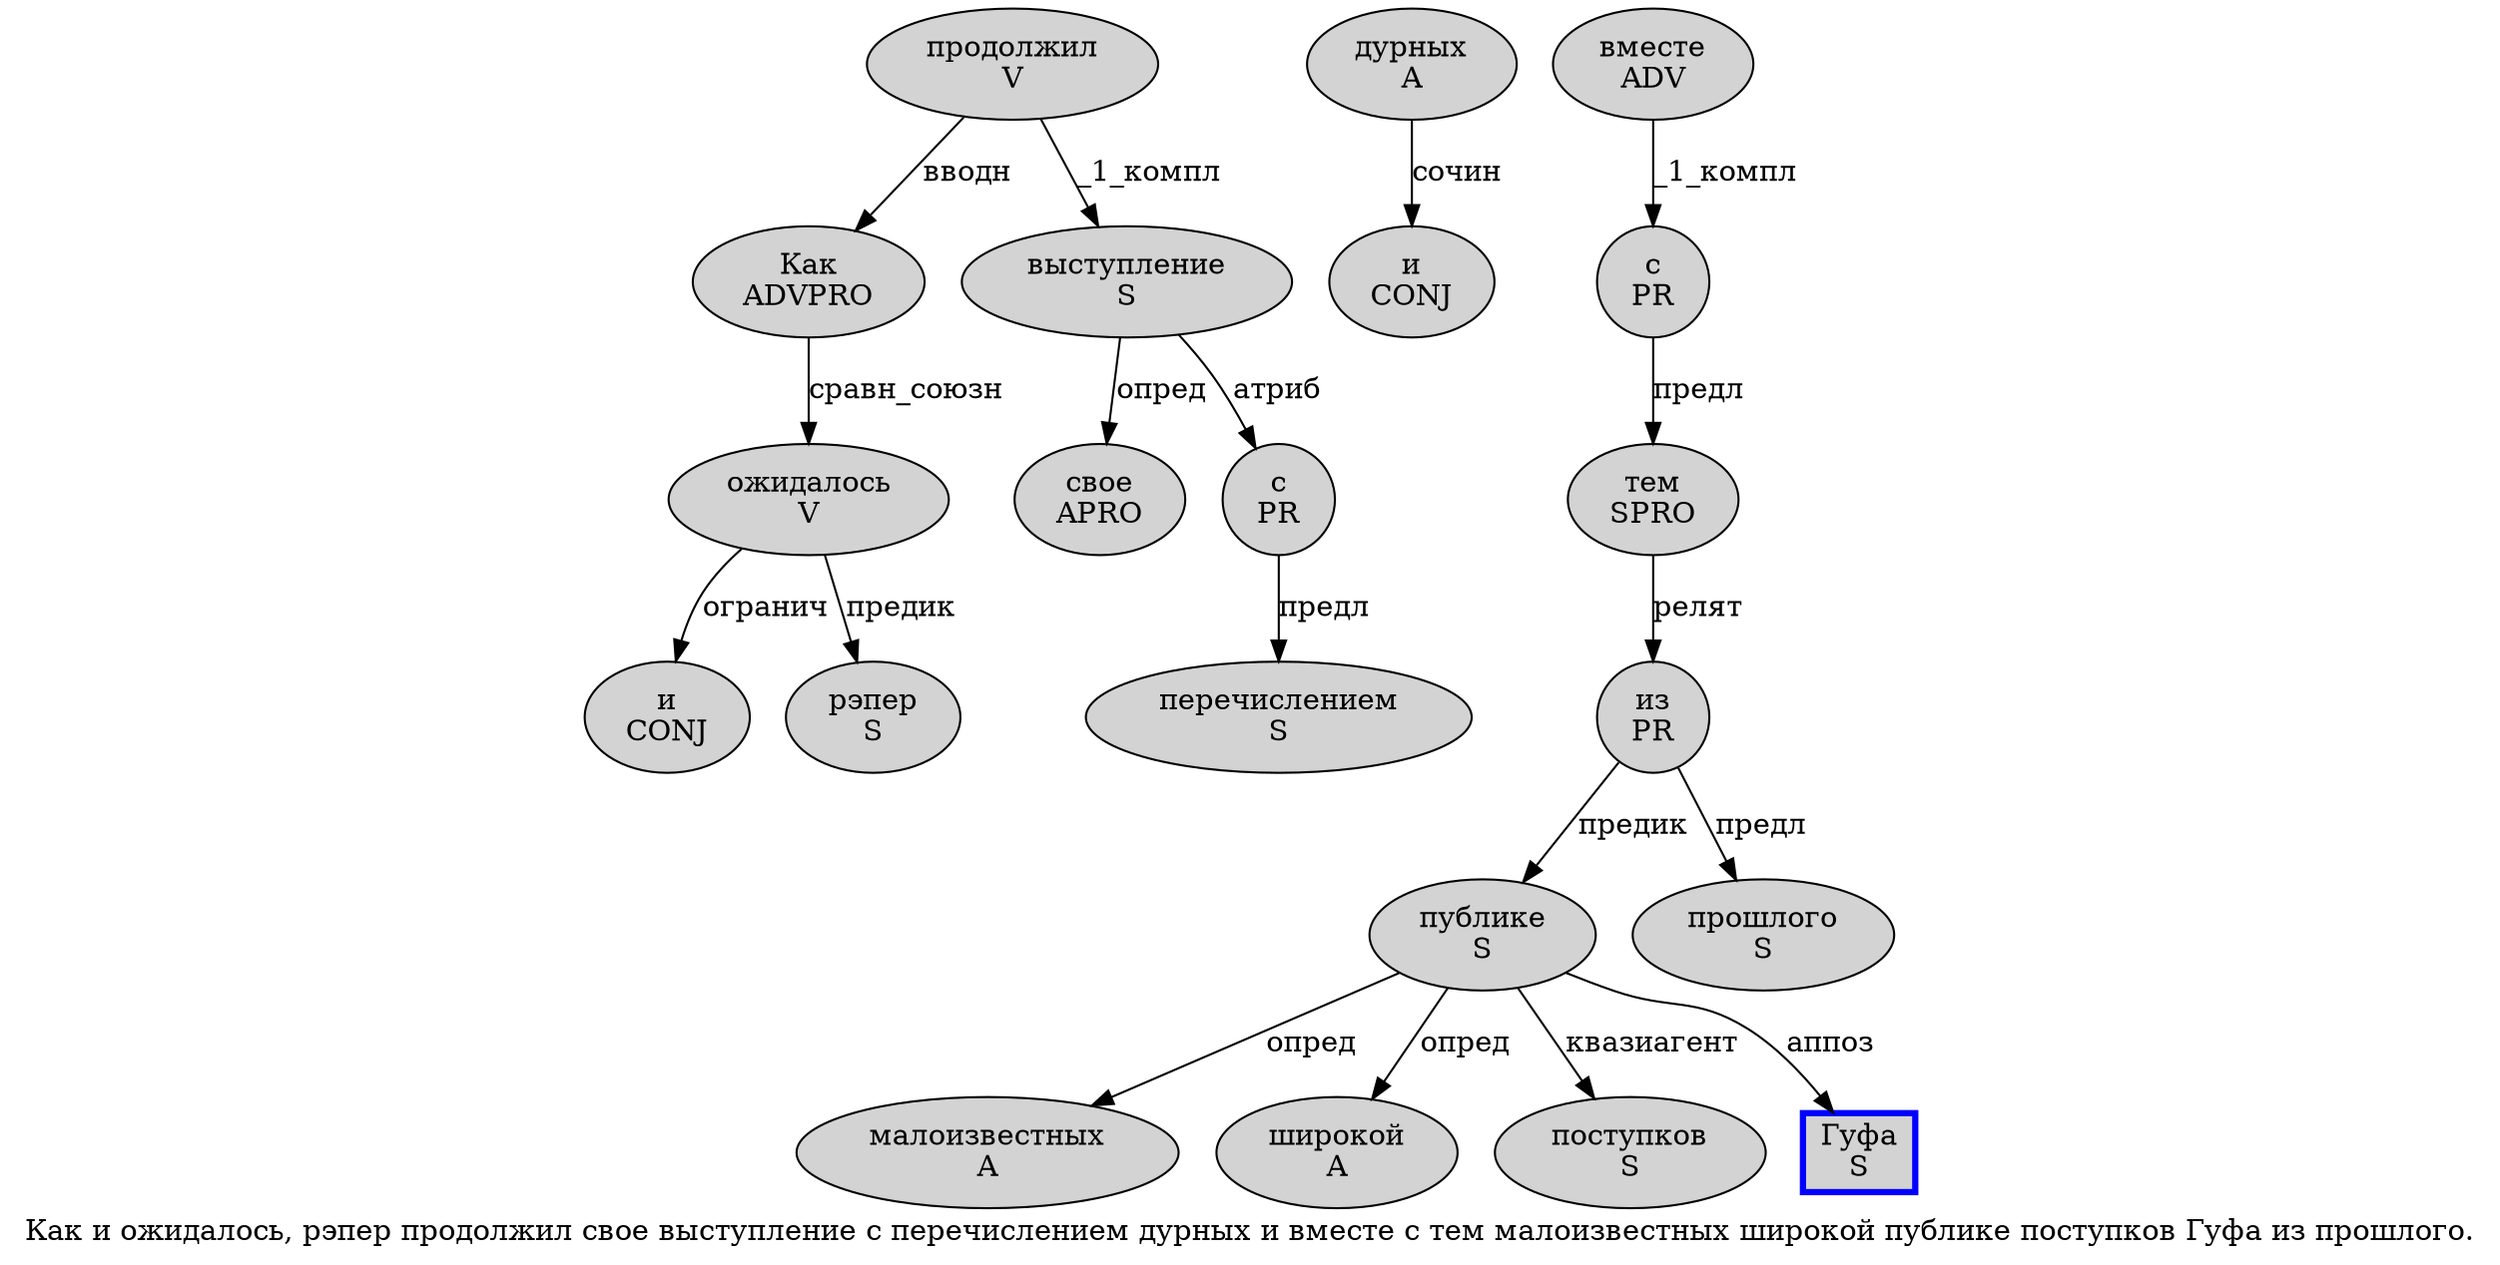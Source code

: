 digraph SENTENCE_367 {
	graph [label="Как и ожидалось, рэпер продолжил свое выступление с перечислением дурных и вместе с тем малоизвестных широкой публике поступков Гуфа из прошлого."]
	node [style=filled]
		0 [label="Как
ADVPRO" color="" fillcolor=lightgray penwidth=1 shape=ellipse]
		1 [label="и
CONJ" color="" fillcolor=lightgray penwidth=1 shape=ellipse]
		2 [label="ожидалось
V" color="" fillcolor=lightgray penwidth=1 shape=ellipse]
		4 [label="рэпер
S" color="" fillcolor=lightgray penwidth=1 shape=ellipse]
		5 [label="продолжил
V" color="" fillcolor=lightgray penwidth=1 shape=ellipse]
		6 [label="свое
APRO" color="" fillcolor=lightgray penwidth=1 shape=ellipse]
		7 [label="выступление
S" color="" fillcolor=lightgray penwidth=1 shape=ellipse]
		8 [label="с
PR" color="" fillcolor=lightgray penwidth=1 shape=ellipse]
		9 [label="перечислением
S" color="" fillcolor=lightgray penwidth=1 shape=ellipse]
		10 [label="дурных
A" color="" fillcolor=lightgray penwidth=1 shape=ellipse]
		11 [label="и
CONJ" color="" fillcolor=lightgray penwidth=1 shape=ellipse]
		12 [label="вместе
ADV" color="" fillcolor=lightgray penwidth=1 shape=ellipse]
		13 [label="с
PR" color="" fillcolor=lightgray penwidth=1 shape=ellipse]
		14 [label="тем
SPRO" color="" fillcolor=lightgray penwidth=1 shape=ellipse]
		15 [label="малоизвестных
A" color="" fillcolor=lightgray penwidth=1 shape=ellipse]
		16 [label="широкой
A" color="" fillcolor=lightgray penwidth=1 shape=ellipse]
		17 [label="публике
S" color="" fillcolor=lightgray penwidth=1 shape=ellipse]
		18 [label="поступков
S" color="" fillcolor=lightgray penwidth=1 shape=ellipse]
		19 [label="Гуфа
S" color=blue fillcolor=lightgray penwidth=3 shape=box]
		20 [label="из
PR" color="" fillcolor=lightgray penwidth=1 shape=ellipse]
		21 [label="прошлого
S" color="" fillcolor=lightgray penwidth=1 shape=ellipse]
			10 -> 11 [label="сочин"]
			5 -> 0 [label="вводн"]
			5 -> 7 [label="_1_компл"]
			14 -> 20 [label="релят"]
			13 -> 14 [label="предл"]
			8 -> 9 [label="предл"]
			7 -> 6 [label="опред"]
			7 -> 8 [label="атриб"]
			20 -> 17 [label="предик"]
			20 -> 21 [label="предл"]
			0 -> 2 [label="сравн_союзн"]
			17 -> 15 [label="опред"]
			17 -> 16 [label="опред"]
			17 -> 18 [label="квазиагент"]
			17 -> 19 [label="аппоз"]
			2 -> 1 [label="огранич"]
			2 -> 4 [label="предик"]
			12 -> 13 [label="_1_компл"]
}